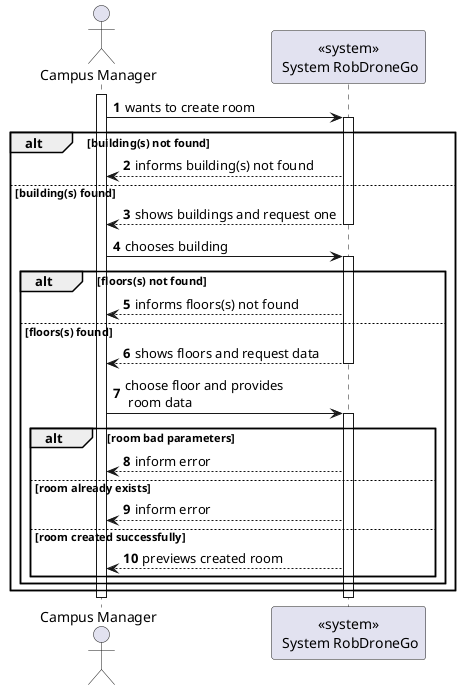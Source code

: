 @startuml
autonumber

actor "Campus Manager" as usr

participant "<<system>>\n System RobDroneGo" as sys

activate usr
    usr -> sys : wants to create room
    activate sys
        alt building(s) not found
            sys --> usr: informs building(s) not found
        else building(s) found
            sys --> usr : shows buildings and request one
    deactivate sys

    usr -> sys : chooses building
    activate sys
        alt floors(s) not found
            sys --> usr: informs floors(s) not found
        else floors(s) found
            sys --> usr: shows floors and request data
    deactivate sys

    usr -> sys : choose floor and provides\n room data
    activate sys
        alt room bad parameters
            sys --> usr : inform error
        else room already exists
            sys --> usr : inform error
        else room created successfully
            sys --> usr : previews created room

            end
        end
    end
    deactivate sys
deactivate usr

@enduml
